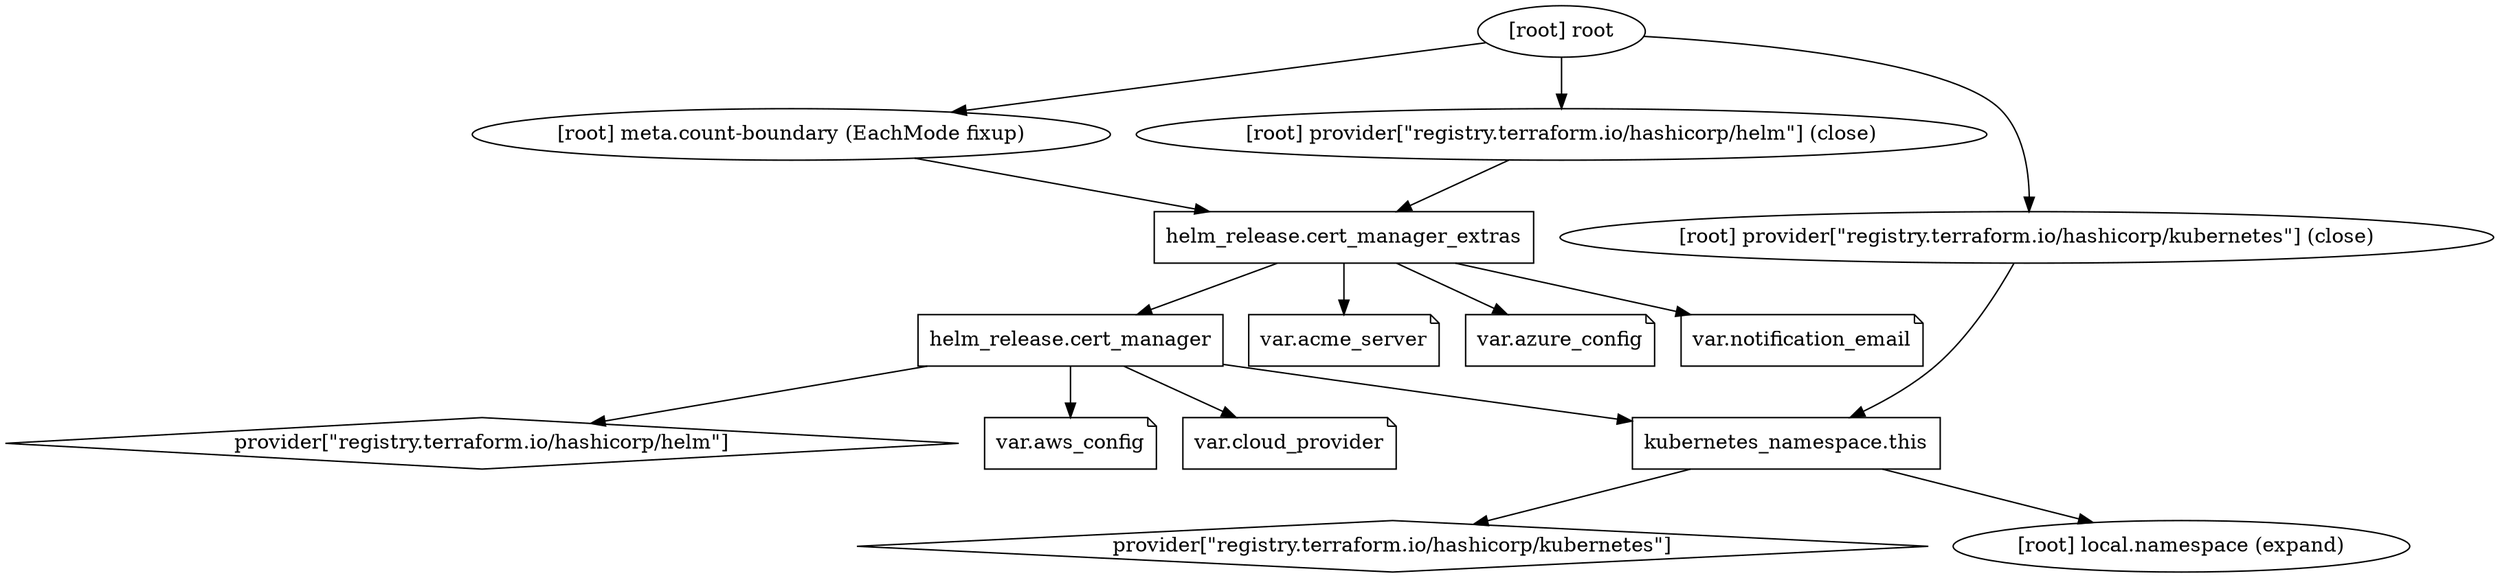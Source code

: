 digraph {
	compound = "true"
	newrank = "true"
	subgraph "root" {
		"[root] helm_release.cert_manager (expand)" [label = "helm_release.cert_manager", shape = "box"]
		"[root] helm_release.cert_manager_extras (expand)" [label = "helm_release.cert_manager_extras", shape = "box"]
		"[root] kubernetes_namespace.this (expand)" [label = "kubernetes_namespace.this", shape = "box"]
		"[root] provider[\"registry.terraform.io/hashicorp/helm\"]" [label = "provider[\"registry.terraform.io/hashicorp/helm\"]", shape = "diamond"]
		"[root] provider[\"registry.terraform.io/hashicorp/kubernetes\"]" [label = "provider[\"registry.terraform.io/hashicorp/kubernetes\"]", shape = "diamond"]
		"[root] var.acme_server" [label = "var.acme_server", shape = "note"]
		"[root] var.aws_config" [label = "var.aws_config", shape = "note"]
		"[root] var.azure_config" [label = "var.azure_config", shape = "note"]
		"[root] var.cloud_provider" [label = "var.cloud_provider", shape = "note"]
		"[root] var.notification_email" [label = "var.notification_email", shape = "note"]
		"[root] helm_release.cert_manager (expand)" -> "[root] kubernetes_namespace.this (expand)"
		"[root] helm_release.cert_manager (expand)" -> "[root] provider[\"registry.terraform.io/hashicorp/helm\"]"
		"[root] helm_release.cert_manager (expand)" -> "[root] var.aws_config"
		"[root] helm_release.cert_manager (expand)" -> "[root] var.cloud_provider"
		"[root] helm_release.cert_manager_extras (expand)" -> "[root] helm_release.cert_manager (expand)"
		"[root] helm_release.cert_manager_extras (expand)" -> "[root] var.acme_server"
		"[root] helm_release.cert_manager_extras (expand)" -> "[root] var.azure_config"
		"[root] helm_release.cert_manager_extras (expand)" -> "[root] var.notification_email"
		"[root] kubernetes_namespace.this (expand)" -> "[root] local.namespace (expand)"
		"[root] kubernetes_namespace.this (expand)" -> "[root] provider[\"registry.terraform.io/hashicorp/kubernetes\"]"
		"[root] meta.count-boundary (EachMode fixup)" -> "[root] helm_release.cert_manager_extras (expand)"
		"[root] provider[\"registry.terraform.io/hashicorp/helm\"] (close)" -> "[root] helm_release.cert_manager_extras (expand)"
		"[root] provider[\"registry.terraform.io/hashicorp/kubernetes\"] (close)" -> "[root] kubernetes_namespace.this (expand)"
		"[root] root" -> "[root] meta.count-boundary (EachMode fixup)"
		"[root] root" -> "[root] provider[\"registry.terraform.io/hashicorp/helm\"] (close)"
		"[root] root" -> "[root] provider[\"registry.terraform.io/hashicorp/kubernetes\"] (close)"
	}
}

